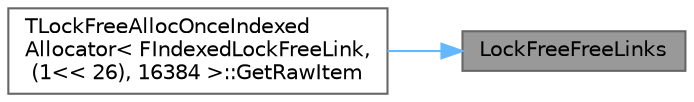 digraph "LockFreeFreeLinks"
{
 // INTERACTIVE_SVG=YES
 // LATEX_PDF_SIZE
  bgcolor="transparent";
  edge [fontname=Helvetica,fontsize=10,labelfontname=Helvetica,labelfontsize=10];
  node [fontname=Helvetica,fontsize=10,shape=box,height=0.2,width=0.4];
  rankdir="RL";
  Node1 [id="Node000001",label="LockFreeFreeLinks",height=0.2,width=0.4,color="gray40", fillcolor="grey60", style="filled", fontcolor="black",tooltip=" "];
  Node1 -> Node2 [id="edge1_Node000001_Node000002",dir="back",color="steelblue1",style="solid",tooltip=" "];
  Node2 [id="Node000002",label="TLockFreeAllocOnceIndexed\lAllocator\< FIndexedLockFreeLink,\l(1\<\< 26), 16384 \>::GetRawItem",height=0.2,width=0.4,color="grey40", fillcolor="white", style="filled",URL="$d5/d7e/classTLockFreeAllocOnceIndexedAllocator.html#a4aa9bd69f5045633b266a3388a456dd3",tooltip=" "];
}

